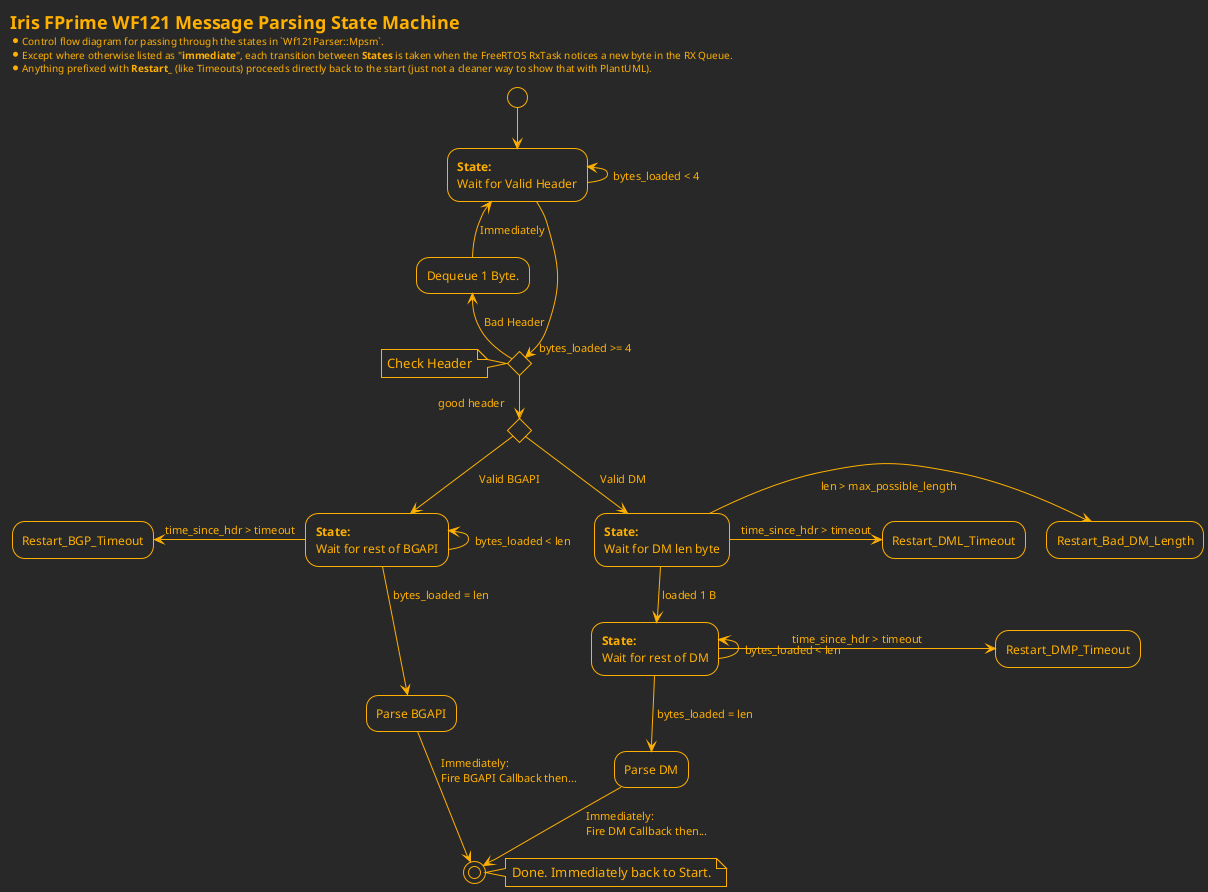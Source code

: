 @startuml Iris FPrime WF121 Message Parsing State Machine

!theme crt-amber

skinparam DefaultTextAlignment left

left header
= <b>Iris FPrime WF121 Message Parsing State Machine</b>
* Control flow diagram for passing through the states in `Wf121Parser::Mpsm`.
* Except where otherwise listed as "**immediate**", each transition between **States** is taken when the FreeRTOS RxTask notices a new byte in the RX Queue.
* Anything prefixed with **Restart_** (like Timeouts) proceeds directly back to the start (just not a cleaner way to show that with PlantUML).
endheader

(*) --> "**State:**\nWait for Valid Header"
"**State:**\nWait for Valid Header" -up->[bytes_loaded < 4] "**State:**\nWait for Valid Header"

if "bytes_loaded >= 4" then
    note left: Check Header
    if "good header" then
        -->[Valid BGAPI] "**State:**\nWait for rest of BGAPI"
        "**State:**\nWait for rest of BGAPI" -up->[bytes_loaded < len] "**State:**\nWait for rest of BGAPI"
        "**State:**\nWait for rest of BGAPI" -left->[time_since_hdr > timeout] "Restart_BGP_Timeout"
        
        "**State:**\nWait for rest of BGAPI"-->[ bytes_loaded = len] "Parse BGAPI"
        -->[Immediately:\nFire BGAPI Callback then...](*)
    else
        -->[Valid DM] "**State:**\nWait for DM len byte"
        "**State:**\nWait for DM len byte"-->[ loaded 1 B] "**State:**\nWait for rest of DM"
        "**State:**\nWait for DM len byte" -right->[\nlen > max_possible_length] "Restart_Bad_DM_Length"
        "**State:**\nWait for DM len byte" -right->[time_since_hdr > timeout] "Restart_DML_Timeout"

        "**State:**\nWait for rest of DM" -up->[bytes_loaded < len] "**State:**\nWait for rest of DM"
        "**State:**\nWait for rest of DM" -right->[time_since_hdr > timeout] "Restart_DMP_Timeout"
        "**State:**\nWait for rest of DM" -->[ bytes_loaded = len] "Parse DM"
        -->[Immediately:\nFire DM Callback then...](*)
        note right: Done. Immediately back to Start.
    endif
else
    -up->[ Bad Header] "Dequeue 1 Byte."
    -up->[Immediately] "**State:**\nWait for Valid Header"
endif

@enduml